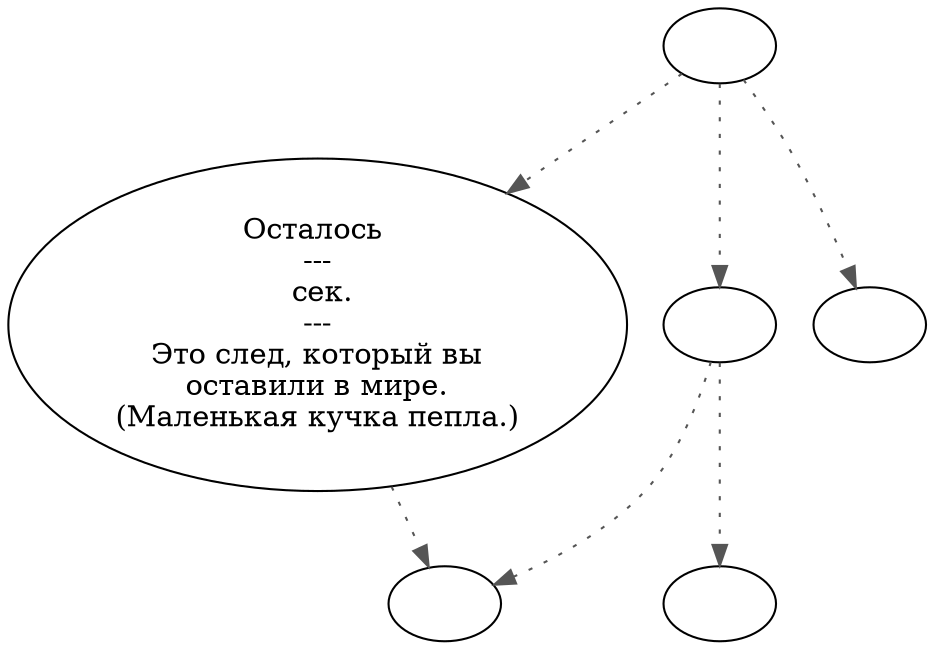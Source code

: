 digraph childrn2 {
  "start" [style=filled       fillcolor="#FFFFFF"       color="#000000"]
  "start" -> "map_enter_p_proc" [style=dotted color="#555555"]
  "start" -> "map_update_p_proc" [style=dotted color="#555555"]
  "start" -> "map_exit_p_proc" [style=dotted color="#555555"]
  "start" [label=""]
  "map_enter_p_proc" [style=filled       fillcolor="#FFFFFF"       color="#000000"]
  "map_enter_p_proc" -> "Lighting" [style=dotted color="#555555"]
  "map_enter_p_proc" -> "add_party" [style=dotted color="#555555"]
  "map_enter_p_proc" [label=""]
  "map_update_p_proc" [style=filled       fillcolor="#FFFFFF"       color="#000000"]
  "map_update_p_proc" -> "Lighting" [style=dotted color="#555555"]
  "map_update_p_proc" [label="Осталось \n---\n сек.\n---\nЭто след, который вы\nоставили в мире.\n(Маленькая кучка пепла.)"]
  "map_exit_p_proc" [style=filled       fillcolor="#FFFFFF"       color="#000000"]
  "map_exit_p_proc" [label=""]
  "Lighting" [style=filled       fillcolor="#FFFFFF"       color="#000000"]
  "Lighting" [label=""]
  "add_party" [style=filled       fillcolor="#FFFFFF"       color="#000000"]
  "add_party" [label=""]
}